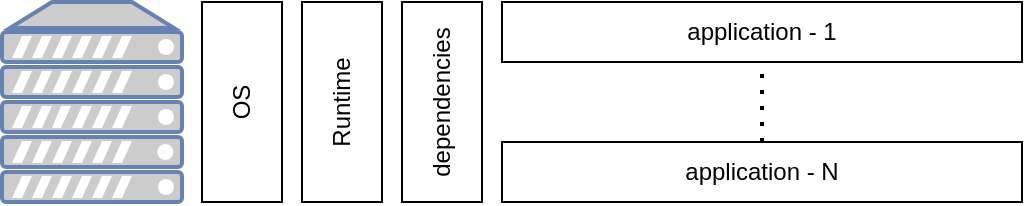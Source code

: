 <mxfile version="13.9.9" type="device"><diagram id="4KAyMaQdEBkA_8rP_2E4" name="Page-1"><mxGraphModel dx="1106" dy="900" grid="1" gridSize="10" guides="1" tooltips="1" connect="1" arrows="1" fold="1" page="1" pageScale="1" pageWidth="827" pageHeight="1169" math="0" shadow="0"><root><mxCell id="0"/><mxCell id="1" parent="0"/><mxCell id="goeQa2eRpK4QYGdF1HSu-10" value="" style="fontColor=#0066CC;verticalAlign=top;verticalLabelPosition=bottom;labelPosition=center;align=center;html=1;outlineConnect=0;fillColor=#CCCCCC;strokeColor=#6881B3;gradientColor=none;gradientDirection=north;strokeWidth=2;shape=mxgraph.networks.server;" vertex="1" parent="1"><mxGeometry x="80" y="120" width="90" height="100" as="geometry"/></mxCell><mxCell id="goeQa2eRpK4QYGdF1HSu-11" value="OS" style="rounded=0;whiteSpace=wrap;html=1;horizontal=0;" vertex="1" parent="1"><mxGeometry x="180" y="120" width="40" height="100" as="geometry"/></mxCell><mxCell id="goeQa2eRpK4QYGdF1HSu-13" value="Runtime" style="rounded=0;whiteSpace=wrap;html=1;horizontal=0;" vertex="1" parent="1"><mxGeometry x="230" y="120" width="40" height="100" as="geometry"/></mxCell><mxCell id="goeQa2eRpK4QYGdF1HSu-14" value="application - 1" style="rounded=0;whiteSpace=wrap;html=1;" vertex="1" parent="1"><mxGeometry x="330" y="120" width="260" height="30" as="geometry"/></mxCell><mxCell id="goeQa2eRpK4QYGdF1HSu-15" value="dependencies" style="rounded=0;whiteSpace=wrap;html=1;horizontal=0;" vertex="1" parent="1"><mxGeometry x="280" y="120" width="40" height="100" as="geometry"/></mxCell><mxCell id="goeQa2eRpK4QYGdF1HSu-16" value="application - N" style="rounded=0;whiteSpace=wrap;html=1;" vertex="1" parent="1"><mxGeometry x="330" y="190" width="260" height="30" as="geometry"/></mxCell><mxCell id="goeQa2eRpK4QYGdF1HSu-17" value="" style="endArrow=none;dashed=1;html=1;dashPattern=1 3;strokeWidth=2;exitX=0.5;exitY=0;exitDx=0;exitDy=0;entryX=0.5;entryY=1;entryDx=0;entryDy=0;" edge="1" parent="1" source="goeQa2eRpK4QYGdF1HSu-16" target="goeQa2eRpK4QYGdF1HSu-14"><mxGeometry width="50" height="50" relative="1" as="geometry"><mxPoint x="390" y="480" as="sourcePoint"/><mxPoint x="460" y="150" as="targetPoint"/></mxGeometry></mxCell></root></mxGraphModel></diagram></mxfile>